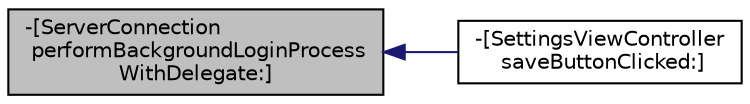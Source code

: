 digraph "-[ServerConnection performBackgroundLoginProcessWithDelegate:]"
{
  edge [fontname="Helvetica",fontsize="10",labelfontname="Helvetica",labelfontsize="10"];
  node [fontname="Helvetica",fontsize="10",shape=record];
  rankdir="LR";
  Node1 [label="-[ServerConnection\l performBackgroundLoginProcess\lWithDelegate:]",height=0.2,width=0.4,color="black", fillcolor="grey75", style="filled" fontcolor="black"];
  Node1 -> Node2 [dir="back",color="midnightblue",fontsize="10",style="solid",fontname="Helvetica"];
  Node2 [label="-[SettingsViewController\l saveButtonClicked:]",height=0.2,width=0.4,color="black", fillcolor="white", style="filled",URL="$interface_settings_view_controller.html#a2e8b1ebf3ceb8fd29d6fb353b665a08d"];
}
